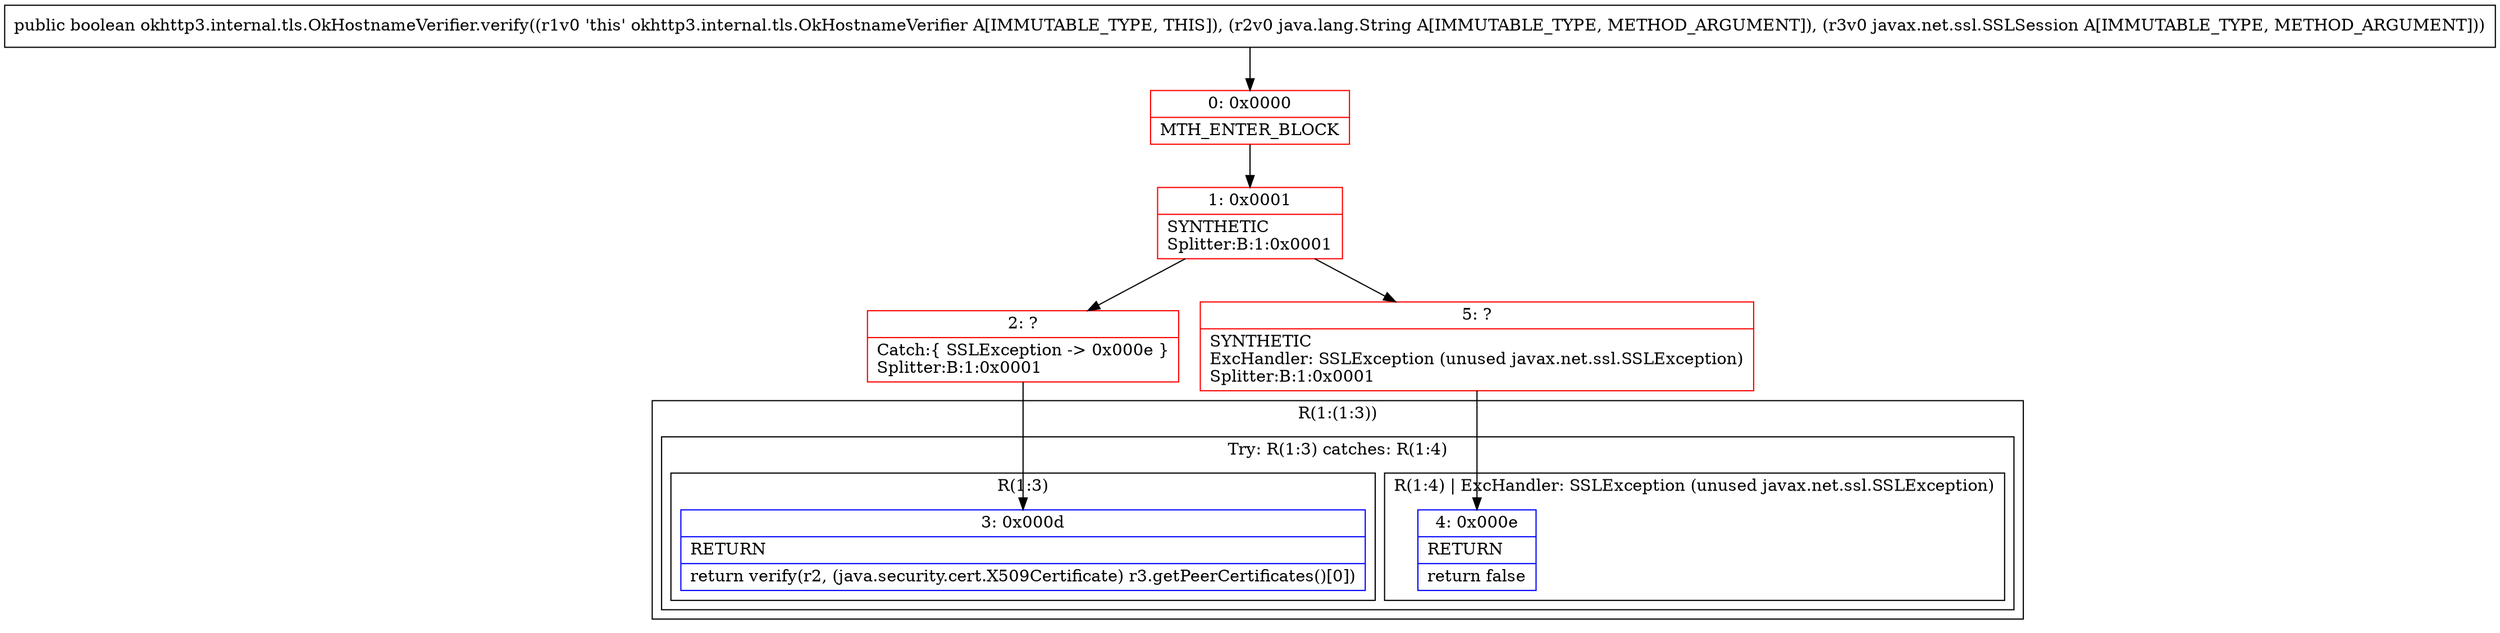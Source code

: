 digraph "CFG forokhttp3.internal.tls.OkHostnameVerifier.verify(Ljava\/lang\/String;Ljavax\/net\/ssl\/SSLSession;)Z" {
subgraph cluster_Region_640206074 {
label = "R(1:(1:3))";
node [shape=record,color=blue];
subgraph cluster_TryCatchRegion_1547423210 {
label = "Try: R(1:3) catches: R(1:4)";
node [shape=record,color=blue];
subgraph cluster_Region_463368901 {
label = "R(1:3)";
node [shape=record,color=blue];
Node_3 [shape=record,label="{3\:\ 0x000d|RETURN\l|return verify(r2, (java.security.cert.X509Certificate) r3.getPeerCertificates()[0])\l}"];
}
subgraph cluster_Region_1787033912 {
label = "R(1:4) | ExcHandler: SSLException (unused javax.net.ssl.SSLException)\l";
node [shape=record,color=blue];
Node_4 [shape=record,label="{4\:\ 0x000e|RETURN\l|return false\l}"];
}
}
}
subgraph cluster_Region_1787033912 {
label = "R(1:4) | ExcHandler: SSLException (unused javax.net.ssl.SSLException)\l";
node [shape=record,color=blue];
Node_4 [shape=record,label="{4\:\ 0x000e|RETURN\l|return false\l}"];
}
Node_0 [shape=record,color=red,label="{0\:\ 0x0000|MTH_ENTER_BLOCK\l}"];
Node_1 [shape=record,color=red,label="{1\:\ 0x0001|SYNTHETIC\lSplitter:B:1:0x0001\l}"];
Node_2 [shape=record,color=red,label="{2\:\ ?|Catch:\{ SSLException \-\> 0x000e \}\lSplitter:B:1:0x0001\l}"];
Node_5 [shape=record,color=red,label="{5\:\ ?|SYNTHETIC\lExcHandler: SSLException (unused javax.net.ssl.SSLException)\lSplitter:B:1:0x0001\l}"];
MethodNode[shape=record,label="{public boolean okhttp3.internal.tls.OkHostnameVerifier.verify((r1v0 'this' okhttp3.internal.tls.OkHostnameVerifier A[IMMUTABLE_TYPE, THIS]), (r2v0 java.lang.String A[IMMUTABLE_TYPE, METHOD_ARGUMENT]), (r3v0 javax.net.ssl.SSLSession A[IMMUTABLE_TYPE, METHOD_ARGUMENT])) }"];
MethodNode -> Node_0;
Node_0 -> Node_1;
Node_1 -> Node_2;
Node_1 -> Node_5;
Node_2 -> Node_3;
Node_5 -> Node_4;
}

